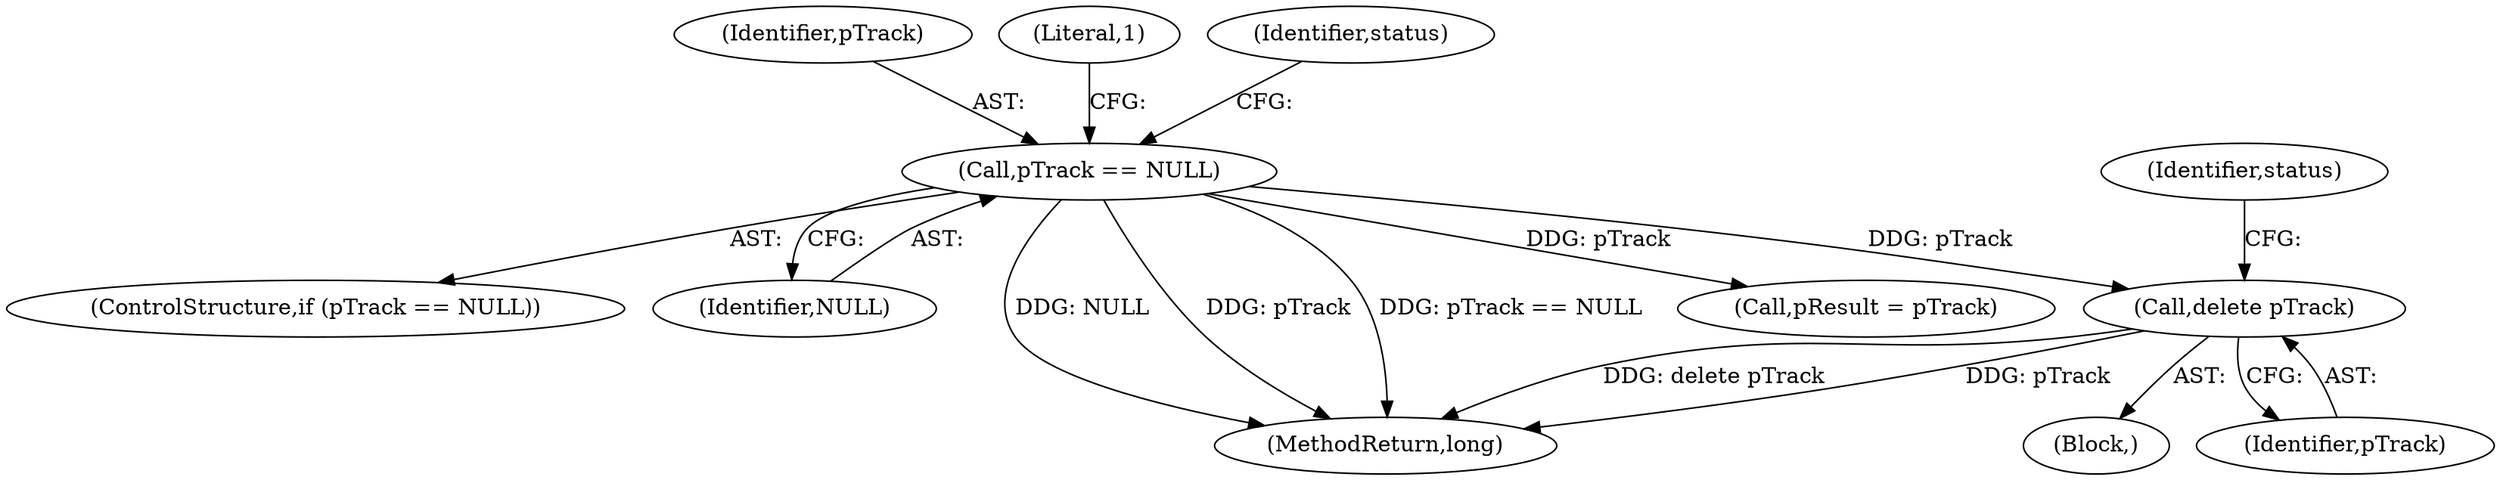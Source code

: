 digraph "1_Android_04839626ed859623901ebd3a5fd483982186b59d_168@API" {
"1000299" [label="(Call,delete pTrack)"];
"1000283" [label="(Call,pTrack == NULL)"];
"1000284" [label="(Identifier,pTrack)"];
"1000302" [label="(Identifier,status)"];
"1000299" [label="(Call,delete pTrack)"];
"1000282" [label="(ControlStructure,if (pTrack == NULL))"];
"1000298" [label="(Block,)"];
"1000285" [label="(Identifier,NULL)"];
"1000288" [label="(Literal,1)"];
"1000283" [label="(Call,pTrack == NULL)"];
"1000323" [label="(MethodReturn,long)"];
"1000318" [label="(Call,pResult = pTrack)"];
"1000291" [label="(Identifier,status)"];
"1000300" [label="(Identifier,pTrack)"];
"1000299" -> "1000298"  [label="AST: "];
"1000299" -> "1000300"  [label="CFG: "];
"1000300" -> "1000299"  [label="AST: "];
"1000302" -> "1000299"  [label="CFG: "];
"1000299" -> "1000323"  [label="DDG: delete pTrack"];
"1000299" -> "1000323"  [label="DDG: pTrack"];
"1000283" -> "1000299"  [label="DDG: pTrack"];
"1000283" -> "1000282"  [label="AST: "];
"1000283" -> "1000285"  [label="CFG: "];
"1000284" -> "1000283"  [label="AST: "];
"1000285" -> "1000283"  [label="AST: "];
"1000288" -> "1000283"  [label="CFG: "];
"1000291" -> "1000283"  [label="CFG: "];
"1000283" -> "1000323"  [label="DDG: NULL"];
"1000283" -> "1000323"  [label="DDG: pTrack"];
"1000283" -> "1000323"  [label="DDG: pTrack == NULL"];
"1000283" -> "1000318"  [label="DDG: pTrack"];
}
